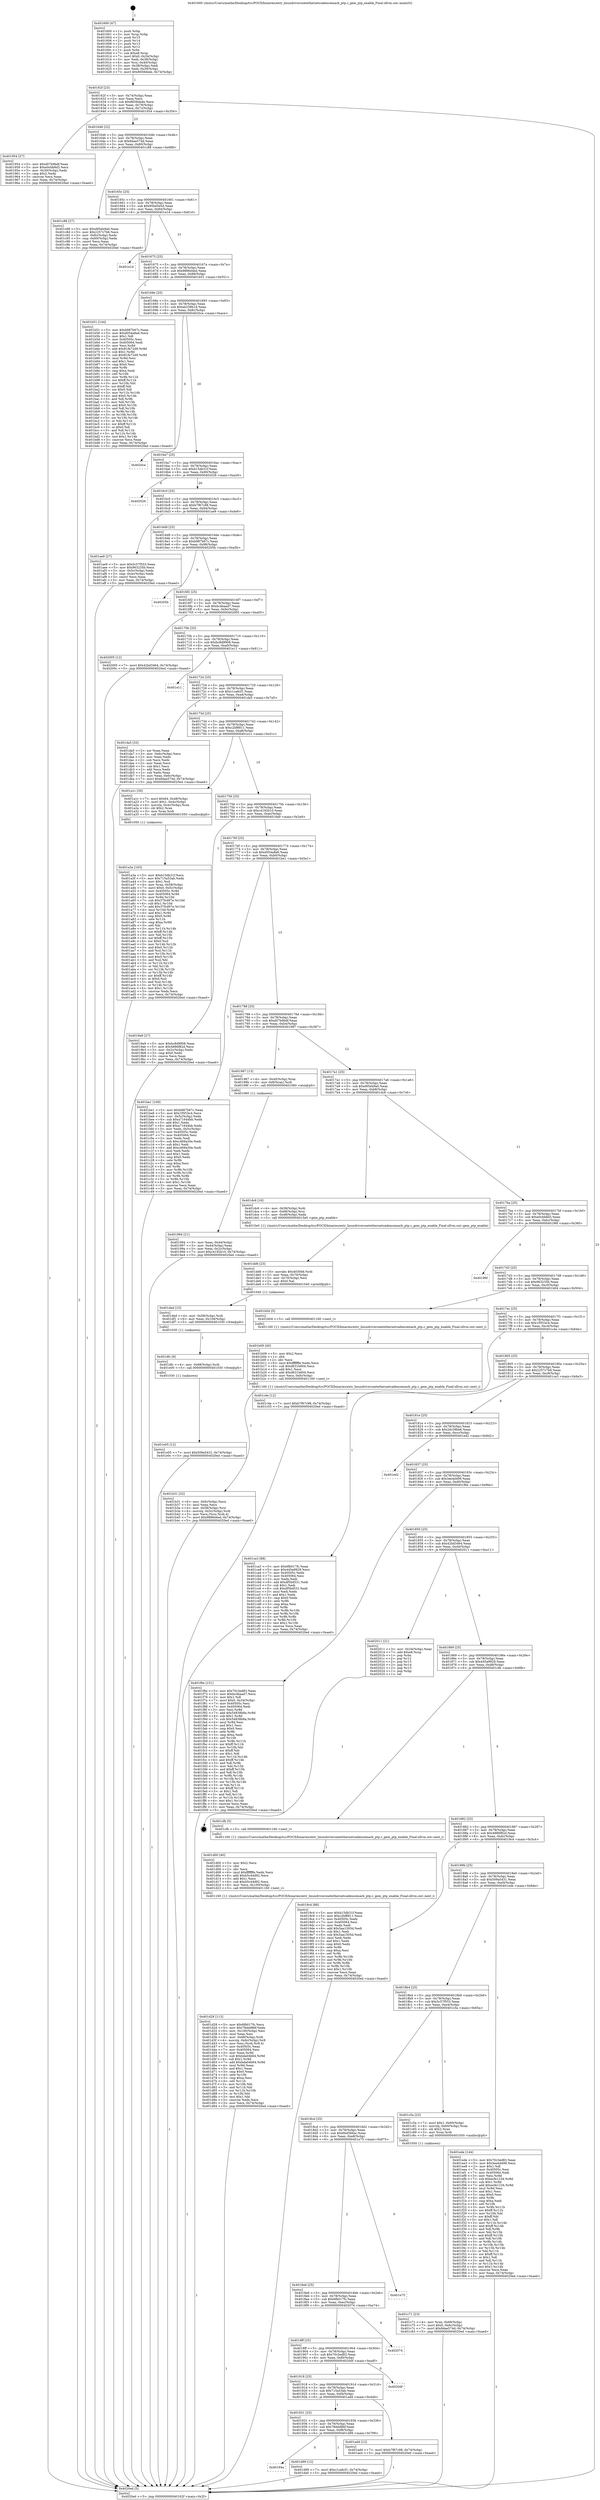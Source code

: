 digraph "0x401600" {
  label = "0x401600 (/mnt/c/Users/mathe/Desktop/tcc/POCII/binaries/extr_linuxdriversnetethernetcadencemacb_ptp.c_gem_ptp_enable_Final-ollvm.out::main(0))"
  labelloc = "t"
  node[shape=record]

  Entry [label="",width=0.3,height=0.3,shape=circle,fillcolor=black,style=filled]
  "0x40162f" [label="{
     0x40162f [23]\l
     | [instrs]\l
     &nbsp;&nbsp;0x40162f \<+3\>: mov -0x74(%rbp),%eax\l
     &nbsp;&nbsp;0x401632 \<+2\>: mov %eax,%ecx\l
     &nbsp;&nbsp;0x401634 \<+6\>: sub $0x8658dede,%ecx\l
     &nbsp;&nbsp;0x40163a \<+3\>: mov %eax,-0x78(%rbp)\l
     &nbsp;&nbsp;0x40163d \<+3\>: mov %ecx,-0x7c(%rbp)\l
     &nbsp;&nbsp;0x401640 \<+6\>: je 0000000000401954 \<main+0x354\>\l
  }"]
  "0x401954" [label="{
     0x401954 [27]\l
     | [instrs]\l
     &nbsp;&nbsp;0x401954 \<+5\>: mov $0xd07b9bdf,%eax\l
     &nbsp;&nbsp;0x401959 \<+5\>: mov $0xe0cbb8d3,%ecx\l
     &nbsp;&nbsp;0x40195e \<+3\>: mov -0x30(%rbp),%edx\l
     &nbsp;&nbsp;0x401961 \<+3\>: cmp $0x2,%edx\l
     &nbsp;&nbsp;0x401964 \<+3\>: cmovne %ecx,%eax\l
     &nbsp;&nbsp;0x401967 \<+3\>: mov %eax,-0x74(%rbp)\l
     &nbsp;&nbsp;0x40196a \<+5\>: jmp 00000000004020ed \<main+0xaed\>\l
  }"]
  "0x401646" [label="{
     0x401646 [22]\l
     | [instrs]\l
     &nbsp;&nbsp;0x401646 \<+5\>: jmp 000000000040164b \<main+0x4b\>\l
     &nbsp;&nbsp;0x40164b \<+3\>: mov -0x78(%rbp),%eax\l
     &nbsp;&nbsp;0x40164e \<+5\>: sub $0x8dae574d,%eax\l
     &nbsp;&nbsp;0x401653 \<+3\>: mov %eax,-0x80(%rbp)\l
     &nbsp;&nbsp;0x401656 \<+6\>: je 0000000000401c88 \<main+0x688\>\l
  }"]
  "0x4020ed" [label="{
     0x4020ed [5]\l
     | [instrs]\l
     &nbsp;&nbsp;0x4020ed \<+5\>: jmp 000000000040162f \<main+0x2f\>\l
  }"]
  "0x401600" [label="{
     0x401600 [47]\l
     | [instrs]\l
     &nbsp;&nbsp;0x401600 \<+1\>: push %rbp\l
     &nbsp;&nbsp;0x401601 \<+3\>: mov %rsp,%rbp\l
     &nbsp;&nbsp;0x401604 \<+2\>: push %r15\l
     &nbsp;&nbsp;0x401606 \<+2\>: push %r14\l
     &nbsp;&nbsp;0x401608 \<+2\>: push %r13\l
     &nbsp;&nbsp;0x40160a \<+2\>: push %r12\l
     &nbsp;&nbsp;0x40160c \<+1\>: push %rbx\l
     &nbsp;&nbsp;0x40160d \<+7\>: sub $0xe8,%rsp\l
     &nbsp;&nbsp;0x401614 \<+7\>: movl $0x0,-0x34(%rbp)\l
     &nbsp;&nbsp;0x40161b \<+3\>: mov %edi,-0x38(%rbp)\l
     &nbsp;&nbsp;0x40161e \<+4\>: mov %rsi,-0x40(%rbp)\l
     &nbsp;&nbsp;0x401622 \<+3\>: mov -0x38(%rbp),%edi\l
     &nbsp;&nbsp;0x401625 \<+3\>: mov %edi,-0x30(%rbp)\l
     &nbsp;&nbsp;0x401628 \<+7\>: movl $0x8658dede,-0x74(%rbp)\l
  }"]
  Exit [label="",width=0.3,height=0.3,shape=circle,fillcolor=black,style=filled,peripheries=2]
  "0x401c88" [label="{
     0x401c88 [27]\l
     | [instrs]\l
     &nbsp;&nbsp;0x401c88 \<+5\>: mov $0xd95eb9a0,%eax\l
     &nbsp;&nbsp;0x401c8d \<+5\>: mov $0x2257c7b6,%ecx\l
     &nbsp;&nbsp;0x401c92 \<+3\>: mov -0x6c(%rbp),%edx\l
     &nbsp;&nbsp;0x401c95 \<+3\>: cmp -0x60(%rbp),%edx\l
     &nbsp;&nbsp;0x401c98 \<+3\>: cmovl %ecx,%eax\l
     &nbsp;&nbsp;0x401c9b \<+3\>: mov %eax,-0x74(%rbp)\l
     &nbsp;&nbsp;0x401c9e \<+5\>: jmp 00000000004020ed \<main+0xaed\>\l
  }"]
  "0x40165c" [label="{
     0x40165c [25]\l
     | [instrs]\l
     &nbsp;&nbsp;0x40165c \<+5\>: jmp 0000000000401661 \<main+0x61\>\l
     &nbsp;&nbsp;0x401661 \<+3\>: mov -0x78(%rbp),%eax\l
     &nbsp;&nbsp;0x401664 \<+5\>: sub $0x95bd5e5d,%eax\l
     &nbsp;&nbsp;0x401669 \<+6\>: mov %eax,-0x84(%rbp)\l
     &nbsp;&nbsp;0x40166f \<+6\>: je 0000000000401e1d \<main+0x81d\>\l
  }"]
  "0x401e05" [label="{
     0x401e05 [12]\l
     | [instrs]\l
     &nbsp;&nbsp;0x401e05 \<+7\>: movl $0x509a5431,-0x74(%rbp)\l
     &nbsp;&nbsp;0x401e0c \<+5\>: jmp 00000000004020ed \<main+0xaed\>\l
  }"]
  "0x401e1d" [label="{
     0x401e1d\l
  }", style=dashed]
  "0x401675" [label="{
     0x401675 [25]\l
     | [instrs]\l
     &nbsp;&nbsp;0x401675 \<+5\>: jmp 000000000040167a \<main+0x7a\>\l
     &nbsp;&nbsp;0x40167a \<+3\>: mov -0x78(%rbp),%eax\l
     &nbsp;&nbsp;0x40167d \<+5\>: sub $0x9886d4ed,%eax\l
     &nbsp;&nbsp;0x401682 \<+6\>: mov %eax,-0x88(%rbp)\l
     &nbsp;&nbsp;0x401688 \<+6\>: je 0000000000401b51 \<main+0x551\>\l
  }"]
  "0x401dfc" [label="{
     0x401dfc [9]\l
     | [instrs]\l
     &nbsp;&nbsp;0x401dfc \<+4\>: mov -0x68(%rbp),%rdi\l
     &nbsp;&nbsp;0x401e00 \<+5\>: call 0000000000401030 \<free@plt\>\l
     | [calls]\l
     &nbsp;&nbsp;0x401030 \{1\} (unknown)\l
  }"]
  "0x401b51" [label="{
     0x401b51 [144]\l
     | [instrs]\l
     &nbsp;&nbsp;0x401b51 \<+5\>: mov $0xb987b67c,%eax\l
     &nbsp;&nbsp;0x401b56 \<+5\>: mov $0xd054a8a6,%ecx\l
     &nbsp;&nbsp;0x401b5b \<+2\>: mov $0x1,%dl\l
     &nbsp;&nbsp;0x401b5d \<+7\>: mov 0x40505c,%esi\l
     &nbsp;&nbsp;0x401b64 \<+7\>: mov 0x405064,%edi\l
     &nbsp;&nbsp;0x401b6b \<+3\>: mov %esi,%r8d\l
     &nbsp;&nbsp;0x401b6e \<+7\>: add $0x81fe72d9,%r8d\l
     &nbsp;&nbsp;0x401b75 \<+4\>: sub $0x1,%r8d\l
     &nbsp;&nbsp;0x401b79 \<+7\>: sub $0x81fe72d9,%r8d\l
     &nbsp;&nbsp;0x401b80 \<+4\>: imul %r8d,%esi\l
     &nbsp;&nbsp;0x401b84 \<+3\>: and $0x1,%esi\l
     &nbsp;&nbsp;0x401b87 \<+3\>: cmp $0x0,%esi\l
     &nbsp;&nbsp;0x401b8a \<+4\>: sete %r9b\l
     &nbsp;&nbsp;0x401b8e \<+3\>: cmp $0xa,%edi\l
     &nbsp;&nbsp;0x401b91 \<+4\>: setl %r10b\l
     &nbsp;&nbsp;0x401b95 \<+3\>: mov %r9b,%r11b\l
     &nbsp;&nbsp;0x401b98 \<+4\>: xor $0xff,%r11b\l
     &nbsp;&nbsp;0x401b9c \<+3\>: mov %r10b,%bl\l
     &nbsp;&nbsp;0x401b9f \<+3\>: xor $0xff,%bl\l
     &nbsp;&nbsp;0x401ba2 \<+3\>: xor $0x0,%dl\l
     &nbsp;&nbsp;0x401ba5 \<+3\>: mov %r11b,%r14b\l
     &nbsp;&nbsp;0x401ba8 \<+4\>: and $0x0,%r14b\l
     &nbsp;&nbsp;0x401bac \<+3\>: and %dl,%r9b\l
     &nbsp;&nbsp;0x401baf \<+3\>: mov %bl,%r15b\l
     &nbsp;&nbsp;0x401bb2 \<+4\>: and $0x0,%r15b\l
     &nbsp;&nbsp;0x401bb6 \<+3\>: and %dl,%r10b\l
     &nbsp;&nbsp;0x401bb9 \<+3\>: or %r9b,%r14b\l
     &nbsp;&nbsp;0x401bbc \<+3\>: or %r10b,%r15b\l
     &nbsp;&nbsp;0x401bbf \<+3\>: xor %r15b,%r14b\l
     &nbsp;&nbsp;0x401bc2 \<+3\>: or %bl,%r11b\l
     &nbsp;&nbsp;0x401bc5 \<+4\>: xor $0xff,%r11b\l
     &nbsp;&nbsp;0x401bc9 \<+3\>: or $0x0,%dl\l
     &nbsp;&nbsp;0x401bcc \<+3\>: and %dl,%r11b\l
     &nbsp;&nbsp;0x401bcf \<+3\>: or %r11b,%r14b\l
     &nbsp;&nbsp;0x401bd2 \<+4\>: test $0x1,%r14b\l
     &nbsp;&nbsp;0x401bd6 \<+3\>: cmovne %ecx,%eax\l
     &nbsp;&nbsp;0x401bd9 \<+3\>: mov %eax,-0x74(%rbp)\l
     &nbsp;&nbsp;0x401bdc \<+5\>: jmp 00000000004020ed \<main+0xaed\>\l
  }"]
  "0x40168e" [label="{
     0x40168e [25]\l
     | [instrs]\l
     &nbsp;&nbsp;0x40168e \<+5\>: jmp 0000000000401693 \<main+0x93\>\l
     &nbsp;&nbsp;0x401693 \<+3\>: mov -0x78(%rbp),%eax\l
     &nbsp;&nbsp;0x401696 \<+5\>: sub $0xab258b1d,%eax\l
     &nbsp;&nbsp;0x40169b \<+6\>: mov %eax,-0x8c(%rbp)\l
     &nbsp;&nbsp;0x4016a1 \<+6\>: je 00000000004020ce \<main+0xace\>\l
  }"]
  "0x401ded" [label="{
     0x401ded [15]\l
     | [instrs]\l
     &nbsp;&nbsp;0x401ded \<+4\>: mov -0x58(%rbp),%rdi\l
     &nbsp;&nbsp;0x401df1 \<+6\>: mov %eax,-0x104(%rbp)\l
     &nbsp;&nbsp;0x401df7 \<+5\>: call 0000000000401030 \<free@plt\>\l
     | [calls]\l
     &nbsp;&nbsp;0x401030 \{1\} (unknown)\l
  }"]
  "0x4020ce" [label="{
     0x4020ce\l
  }", style=dashed]
  "0x4016a7" [label="{
     0x4016a7 [25]\l
     | [instrs]\l
     &nbsp;&nbsp;0x4016a7 \<+5\>: jmp 00000000004016ac \<main+0xac\>\l
     &nbsp;&nbsp;0x4016ac \<+3\>: mov -0x78(%rbp),%eax\l
     &nbsp;&nbsp;0x4016af \<+5\>: sub $0xb15db31f,%eax\l
     &nbsp;&nbsp;0x4016b4 \<+6\>: mov %eax,-0x90(%rbp)\l
     &nbsp;&nbsp;0x4016ba \<+6\>: je 0000000000402026 \<main+0xa26\>\l
  }"]
  "0x401dd6" [label="{
     0x401dd6 [23]\l
     | [instrs]\l
     &nbsp;&nbsp;0x401dd6 \<+10\>: movabs $0x4030b6,%rdi\l
     &nbsp;&nbsp;0x401de0 \<+3\>: mov %eax,-0x70(%rbp)\l
     &nbsp;&nbsp;0x401de3 \<+3\>: mov -0x70(%rbp),%esi\l
     &nbsp;&nbsp;0x401de6 \<+2\>: mov $0x0,%al\l
     &nbsp;&nbsp;0x401de8 \<+5\>: call 0000000000401040 \<printf@plt\>\l
     | [calls]\l
     &nbsp;&nbsp;0x401040 \{1\} (unknown)\l
  }"]
  "0x402026" [label="{
     0x402026\l
  }", style=dashed]
  "0x4016c0" [label="{
     0x4016c0 [25]\l
     | [instrs]\l
     &nbsp;&nbsp;0x4016c0 \<+5\>: jmp 00000000004016c5 \<main+0xc5\>\l
     &nbsp;&nbsp;0x4016c5 \<+3\>: mov -0x78(%rbp),%eax\l
     &nbsp;&nbsp;0x4016c8 \<+5\>: sub $0xb7f67c98,%eax\l
     &nbsp;&nbsp;0x4016cd \<+6\>: mov %eax,-0x94(%rbp)\l
     &nbsp;&nbsp;0x4016d3 \<+6\>: je 0000000000401ae9 \<main+0x4e9\>\l
  }"]
  "0x40194a" [label="{
     0x40194a\l
  }", style=dashed]
  "0x401ae9" [label="{
     0x401ae9 [27]\l
     | [instrs]\l
     &nbsp;&nbsp;0x401ae9 \<+5\>: mov $0x5c57f553,%eax\l
     &nbsp;&nbsp;0x401aee \<+5\>: mov $0x963235b,%ecx\l
     &nbsp;&nbsp;0x401af3 \<+3\>: mov -0x5c(%rbp),%edx\l
     &nbsp;&nbsp;0x401af6 \<+3\>: cmp -0x4c(%rbp),%edx\l
     &nbsp;&nbsp;0x401af9 \<+3\>: cmovl %ecx,%eax\l
     &nbsp;&nbsp;0x401afc \<+3\>: mov %eax,-0x74(%rbp)\l
     &nbsp;&nbsp;0x401aff \<+5\>: jmp 00000000004020ed \<main+0xaed\>\l
  }"]
  "0x4016d9" [label="{
     0x4016d9 [25]\l
     | [instrs]\l
     &nbsp;&nbsp;0x4016d9 \<+5\>: jmp 00000000004016de \<main+0xde\>\l
     &nbsp;&nbsp;0x4016de \<+3\>: mov -0x78(%rbp),%eax\l
     &nbsp;&nbsp;0x4016e1 \<+5\>: sub $0xb987b67c,%eax\l
     &nbsp;&nbsp;0x4016e6 \<+6\>: mov %eax,-0x98(%rbp)\l
     &nbsp;&nbsp;0x4016ec \<+6\>: je 000000000040205b \<main+0xa5b\>\l
  }"]
  "0x401d99" [label="{
     0x401d99 [12]\l
     | [instrs]\l
     &nbsp;&nbsp;0x401d99 \<+7\>: movl $0xc1ca6cf1,-0x74(%rbp)\l
     &nbsp;&nbsp;0x401da0 \<+5\>: jmp 00000000004020ed \<main+0xaed\>\l
  }"]
  "0x40205b" [label="{
     0x40205b\l
  }", style=dashed]
  "0x4016f2" [label="{
     0x4016f2 [25]\l
     | [instrs]\l
     &nbsp;&nbsp;0x4016f2 \<+5\>: jmp 00000000004016f7 \<main+0xf7\>\l
     &nbsp;&nbsp;0x4016f7 \<+3\>: mov -0x78(%rbp),%eax\l
     &nbsp;&nbsp;0x4016fa \<+5\>: sub $0xbc4baad7,%eax\l
     &nbsp;&nbsp;0x4016ff \<+6\>: mov %eax,-0x9c(%rbp)\l
     &nbsp;&nbsp;0x401705 \<+6\>: je 0000000000402005 \<main+0xa05\>\l
  }"]
  "0x401d28" [label="{
     0x401d28 [113]\l
     | [instrs]\l
     &nbsp;&nbsp;0x401d28 \<+5\>: mov $0x6fb017fc,%ecx\l
     &nbsp;&nbsp;0x401d2d \<+5\>: mov $0x78ddd86f,%edx\l
     &nbsp;&nbsp;0x401d32 \<+6\>: mov -0x100(%rbp),%esi\l
     &nbsp;&nbsp;0x401d38 \<+3\>: imul %eax,%esi\l
     &nbsp;&nbsp;0x401d3b \<+4\>: mov -0x68(%rbp),%rdi\l
     &nbsp;&nbsp;0x401d3f \<+4\>: movslq -0x6c(%rbp),%r8\l
     &nbsp;&nbsp;0x401d43 \<+4\>: mov %esi,(%rdi,%r8,4)\l
     &nbsp;&nbsp;0x401d47 \<+7\>: mov 0x40505c,%eax\l
     &nbsp;&nbsp;0x401d4e \<+7\>: mov 0x405064,%esi\l
     &nbsp;&nbsp;0x401d55 \<+3\>: mov %eax,%r9d\l
     &nbsp;&nbsp;0x401d58 \<+7\>: sub $0xbda04b64,%r9d\l
     &nbsp;&nbsp;0x401d5f \<+4\>: sub $0x1,%r9d\l
     &nbsp;&nbsp;0x401d63 \<+7\>: add $0xbda04b64,%r9d\l
     &nbsp;&nbsp;0x401d6a \<+4\>: imul %r9d,%eax\l
     &nbsp;&nbsp;0x401d6e \<+3\>: and $0x1,%eax\l
     &nbsp;&nbsp;0x401d71 \<+3\>: cmp $0x0,%eax\l
     &nbsp;&nbsp;0x401d74 \<+4\>: sete %r10b\l
     &nbsp;&nbsp;0x401d78 \<+3\>: cmp $0xa,%esi\l
     &nbsp;&nbsp;0x401d7b \<+4\>: setl %r11b\l
     &nbsp;&nbsp;0x401d7f \<+3\>: mov %r10b,%bl\l
     &nbsp;&nbsp;0x401d82 \<+3\>: and %r11b,%bl\l
     &nbsp;&nbsp;0x401d85 \<+3\>: xor %r11b,%r10b\l
     &nbsp;&nbsp;0x401d88 \<+3\>: or %r10b,%bl\l
     &nbsp;&nbsp;0x401d8b \<+3\>: test $0x1,%bl\l
     &nbsp;&nbsp;0x401d8e \<+3\>: cmovne %edx,%ecx\l
     &nbsp;&nbsp;0x401d91 \<+3\>: mov %ecx,-0x74(%rbp)\l
     &nbsp;&nbsp;0x401d94 \<+5\>: jmp 00000000004020ed \<main+0xaed\>\l
  }"]
  "0x402005" [label="{
     0x402005 [12]\l
     | [instrs]\l
     &nbsp;&nbsp;0x402005 \<+7\>: movl $0x42bd3464,-0x74(%rbp)\l
     &nbsp;&nbsp;0x40200c \<+5\>: jmp 00000000004020ed \<main+0xaed\>\l
  }"]
  "0x40170b" [label="{
     0x40170b [25]\l
     | [instrs]\l
     &nbsp;&nbsp;0x40170b \<+5\>: jmp 0000000000401710 \<main+0x110\>\l
     &nbsp;&nbsp;0x401710 \<+3\>: mov -0x78(%rbp),%eax\l
     &nbsp;&nbsp;0x401713 \<+5\>: sub $0xbc8d9908,%eax\l
     &nbsp;&nbsp;0x401718 \<+6\>: mov %eax,-0xa0(%rbp)\l
     &nbsp;&nbsp;0x40171e \<+6\>: je 0000000000401e11 \<main+0x811\>\l
  }"]
  "0x401d00" [label="{
     0x401d00 [40]\l
     | [instrs]\l
     &nbsp;&nbsp;0x401d00 \<+5\>: mov $0x2,%ecx\l
     &nbsp;&nbsp;0x401d05 \<+1\>: cltd\l
     &nbsp;&nbsp;0x401d06 \<+2\>: idiv %ecx\l
     &nbsp;&nbsp;0x401d08 \<+6\>: imul $0xfffffffe,%edx,%ecx\l
     &nbsp;&nbsp;0x401d0e \<+6\>: add $0xb5c44d92,%ecx\l
     &nbsp;&nbsp;0x401d14 \<+3\>: add $0x1,%ecx\l
     &nbsp;&nbsp;0x401d17 \<+6\>: sub $0xb5c44d92,%ecx\l
     &nbsp;&nbsp;0x401d1d \<+6\>: mov %ecx,-0x100(%rbp)\l
     &nbsp;&nbsp;0x401d23 \<+5\>: call 0000000000401160 \<next_i\>\l
     | [calls]\l
     &nbsp;&nbsp;0x401160 \{1\} (/mnt/c/Users/mathe/Desktop/tcc/POCII/binaries/extr_linuxdriversnetethernetcadencemacb_ptp.c_gem_ptp_enable_Final-ollvm.out::next_i)\l
  }"]
  "0x401e11" [label="{
     0x401e11\l
  }", style=dashed]
  "0x401724" [label="{
     0x401724 [25]\l
     | [instrs]\l
     &nbsp;&nbsp;0x401724 \<+5\>: jmp 0000000000401729 \<main+0x129\>\l
     &nbsp;&nbsp;0x401729 \<+3\>: mov -0x78(%rbp),%eax\l
     &nbsp;&nbsp;0x40172c \<+5\>: sub $0xc1ca6cf1,%eax\l
     &nbsp;&nbsp;0x401731 \<+6\>: mov %eax,-0xa4(%rbp)\l
     &nbsp;&nbsp;0x401737 \<+6\>: je 0000000000401da5 \<main+0x7a5\>\l
  }"]
  "0x401c71" [label="{
     0x401c71 [23]\l
     | [instrs]\l
     &nbsp;&nbsp;0x401c71 \<+4\>: mov %rax,-0x68(%rbp)\l
     &nbsp;&nbsp;0x401c75 \<+7\>: movl $0x0,-0x6c(%rbp)\l
     &nbsp;&nbsp;0x401c7c \<+7\>: movl $0x8dae574d,-0x74(%rbp)\l
     &nbsp;&nbsp;0x401c83 \<+5\>: jmp 00000000004020ed \<main+0xaed\>\l
  }"]
  "0x401da5" [label="{
     0x401da5 [33]\l
     | [instrs]\l
     &nbsp;&nbsp;0x401da5 \<+2\>: xor %eax,%eax\l
     &nbsp;&nbsp;0x401da7 \<+3\>: mov -0x6c(%rbp),%ecx\l
     &nbsp;&nbsp;0x401daa \<+2\>: mov %eax,%edx\l
     &nbsp;&nbsp;0x401dac \<+2\>: sub %ecx,%edx\l
     &nbsp;&nbsp;0x401dae \<+2\>: mov %eax,%ecx\l
     &nbsp;&nbsp;0x401db0 \<+3\>: sub $0x1,%ecx\l
     &nbsp;&nbsp;0x401db3 \<+2\>: add %ecx,%edx\l
     &nbsp;&nbsp;0x401db5 \<+2\>: sub %edx,%eax\l
     &nbsp;&nbsp;0x401db7 \<+3\>: mov %eax,-0x6c(%rbp)\l
     &nbsp;&nbsp;0x401dba \<+7\>: movl $0x8dae574d,-0x74(%rbp)\l
     &nbsp;&nbsp;0x401dc1 \<+5\>: jmp 00000000004020ed \<main+0xaed\>\l
  }"]
  "0x40173d" [label="{
     0x40173d [25]\l
     | [instrs]\l
     &nbsp;&nbsp;0x40173d \<+5\>: jmp 0000000000401742 \<main+0x142\>\l
     &nbsp;&nbsp;0x401742 \<+3\>: mov -0x78(%rbp),%eax\l
     &nbsp;&nbsp;0x401745 \<+5\>: sub $0xc2bf8811,%eax\l
     &nbsp;&nbsp;0x40174a \<+6\>: mov %eax,-0xa8(%rbp)\l
     &nbsp;&nbsp;0x401750 \<+6\>: je 0000000000401a1c \<main+0x41c\>\l
  }"]
  "0x401b31" [label="{
     0x401b31 [32]\l
     | [instrs]\l
     &nbsp;&nbsp;0x401b31 \<+6\>: mov -0xfc(%rbp),%ecx\l
     &nbsp;&nbsp;0x401b37 \<+3\>: imul %eax,%ecx\l
     &nbsp;&nbsp;0x401b3a \<+4\>: mov -0x58(%rbp),%rsi\l
     &nbsp;&nbsp;0x401b3e \<+4\>: movslq -0x5c(%rbp),%rdi\l
     &nbsp;&nbsp;0x401b42 \<+3\>: mov %ecx,(%rsi,%rdi,4)\l
     &nbsp;&nbsp;0x401b45 \<+7\>: movl $0x9886d4ed,-0x74(%rbp)\l
     &nbsp;&nbsp;0x401b4c \<+5\>: jmp 00000000004020ed \<main+0xaed\>\l
  }"]
  "0x401a1c" [label="{
     0x401a1c [30]\l
     | [instrs]\l
     &nbsp;&nbsp;0x401a1c \<+7\>: movl $0x64,-0x48(%rbp)\l
     &nbsp;&nbsp;0x401a23 \<+7\>: movl $0x1,-0x4c(%rbp)\l
     &nbsp;&nbsp;0x401a2a \<+4\>: movslq -0x4c(%rbp),%rax\l
     &nbsp;&nbsp;0x401a2e \<+4\>: shl $0x2,%rax\l
     &nbsp;&nbsp;0x401a32 \<+3\>: mov %rax,%rdi\l
     &nbsp;&nbsp;0x401a35 \<+5\>: call 0000000000401050 \<malloc@plt\>\l
     | [calls]\l
     &nbsp;&nbsp;0x401050 \{1\} (unknown)\l
  }"]
  "0x401756" [label="{
     0x401756 [25]\l
     | [instrs]\l
     &nbsp;&nbsp;0x401756 \<+5\>: jmp 000000000040175b \<main+0x15b\>\l
     &nbsp;&nbsp;0x40175b \<+3\>: mov -0x78(%rbp),%eax\l
     &nbsp;&nbsp;0x40175e \<+5\>: sub $0xc4192b10,%eax\l
     &nbsp;&nbsp;0x401763 \<+6\>: mov %eax,-0xac(%rbp)\l
     &nbsp;&nbsp;0x401769 \<+6\>: je 00000000004019a9 \<main+0x3a9\>\l
  }"]
  "0x401b09" [label="{
     0x401b09 [40]\l
     | [instrs]\l
     &nbsp;&nbsp;0x401b09 \<+5\>: mov $0x2,%ecx\l
     &nbsp;&nbsp;0x401b0e \<+1\>: cltd\l
     &nbsp;&nbsp;0x401b0f \<+2\>: idiv %ecx\l
     &nbsp;&nbsp;0x401b11 \<+6\>: imul $0xfffffffe,%edx,%ecx\l
     &nbsp;&nbsp;0x401b17 \<+6\>: sub $0xd631b604,%ecx\l
     &nbsp;&nbsp;0x401b1d \<+3\>: add $0x1,%ecx\l
     &nbsp;&nbsp;0x401b20 \<+6\>: add $0xd631b604,%ecx\l
     &nbsp;&nbsp;0x401b26 \<+6\>: mov %ecx,-0xfc(%rbp)\l
     &nbsp;&nbsp;0x401b2c \<+5\>: call 0000000000401160 \<next_i\>\l
     | [calls]\l
     &nbsp;&nbsp;0x401160 \{1\} (/mnt/c/Users/mathe/Desktop/tcc/POCII/binaries/extr_linuxdriversnetethernetcadencemacb_ptp.c_gem_ptp_enable_Final-ollvm.out::next_i)\l
  }"]
  "0x4019a9" [label="{
     0x4019a9 [27]\l
     | [instrs]\l
     &nbsp;&nbsp;0x4019a9 \<+5\>: mov $0xbc8d9908,%eax\l
     &nbsp;&nbsp;0x4019ae \<+5\>: mov $0x4886f82d,%ecx\l
     &nbsp;&nbsp;0x4019b3 \<+3\>: mov -0x2c(%rbp),%edx\l
     &nbsp;&nbsp;0x4019b6 \<+3\>: cmp $0x0,%edx\l
     &nbsp;&nbsp;0x4019b9 \<+3\>: cmove %ecx,%eax\l
     &nbsp;&nbsp;0x4019bc \<+3\>: mov %eax,-0x74(%rbp)\l
     &nbsp;&nbsp;0x4019bf \<+5\>: jmp 00000000004020ed \<main+0xaed\>\l
  }"]
  "0x40176f" [label="{
     0x40176f [25]\l
     | [instrs]\l
     &nbsp;&nbsp;0x40176f \<+5\>: jmp 0000000000401774 \<main+0x174\>\l
     &nbsp;&nbsp;0x401774 \<+3\>: mov -0x78(%rbp),%eax\l
     &nbsp;&nbsp;0x401777 \<+5\>: sub $0xd054a8a6,%eax\l
     &nbsp;&nbsp;0x40177c \<+6\>: mov %eax,-0xb0(%rbp)\l
     &nbsp;&nbsp;0x401782 \<+6\>: je 0000000000401be1 \<main+0x5e1\>\l
  }"]
  "0x401931" [label="{
     0x401931 [25]\l
     | [instrs]\l
     &nbsp;&nbsp;0x401931 \<+5\>: jmp 0000000000401936 \<main+0x336\>\l
     &nbsp;&nbsp;0x401936 \<+3\>: mov -0x78(%rbp),%eax\l
     &nbsp;&nbsp;0x401939 \<+5\>: sub $0x78ddd86f,%eax\l
     &nbsp;&nbsp;0x40193e \<+6\>: mov %eax,-0xf8(%rbp)\l
     &nbsp;&nbsp;0x401944 \<+6\>: je 0000000000401d99 \<main+0x799\>\l
  }"]
  "0x401be1" [label="{
     0x401be1 [109]\l
     | [instrs]\l
     &nbsp;&nbsp;0x401be1 \<+5\>: mov $0xb987b67c,%eax\l
     &nbsp;&nbsp;0x401be6 \<+5\>: mov $0x1f5f1bc4,%ecx\l
     &nbsp;&nbsp;0x401beb \<+3\>: mov -0x5c(%rbp),%edx\l
     &nbsp;&nbsp;0x401bee \<+6\>: sub $0xa71644bb,%edx\l
     &nbsp;&nbsp;0x401bf4 \<+3\>: add $0x1,%edx\l
     &nbsp;&nbsp;0x401bf7 \<+6\>: add $0xa71644bb,%edx\l
     &nbsp;&nbsp;0x401bfd \<+3\>: mov %edx,-0x5c(%rbp)\l
     &nbsp;&nbsp;0x401c00 \<+7\>: mov 0x40505c,%edx\l
     &nbsp;&nbsp;0x401c07 \<+7\>: mov 0x405064,%esi\l
     &nbsp;&nbsp;0x401c0e \<+2\>: mov %edx,%edi\l
     &nbsp;&nbsp;0x401c10 \<+6\>: sub $0xc469a30e,%edi\l
     &nbsp;&nbsp;0x401c16 \<+3\>: sub $0x1,%edi\l
     &nbsp;&nbsp;0x401c19 \<+6\>: add $0xc469a30e,%edi\l
     &nbsp;&nbsp;0x401c1f \<+3\>: imul %edi,%edx\l
     &nbsp;&nbsp;0x401c22 \<+3\>: and $0x1,%edx\l
     &nbsp;&nbsp;0x401c25 \<+3\>: cmp $0x0,%edx\l
     &nbsp;&nbsp;0x401c28 \<+4\>: sete %r8b\l
     &nbsp;&nbsp;0x401c2c \<+3\>: cmp $0xa,%esi\l
     &nbsp;&nbsp;0x401c2f \<+4\>: setl %r9b\l
     &nbsp;&nbsp;0x401c33 \<+3\>: mov %r8b,%r10b\l
     &nbsp;&nbsp;0x401c36 \<+3\>: and %r9b,%r10b\l
     &nbsp;&nbsp;0x401c39 \<+3\>: xor %r9b,%r8b\l
     &nbsp;&nbsp;0x401c3c \<+3\>: or %r8b,%r10b\l
     &nbsp;&nbsp;0x401c3f \<+4\>: test $0x1,%r10b\l
     &nbsp;&nbsp;0x401c43 \<+3\>: cmovne %ecx,%eax\l
     &nbsp;&nbsp;0x401c46 \<+3\>: mov %eax,-0x74(%rbp)\l
     &nbsp;&nbsp;0x401c49 \<+5\>: jmp 00000000004020ed \<main+0xaed\>\l
  }"]
  "0x401788" [label="{
     0x401788 [25]\l
     | [instrs]\l
     &nbsp;&nbsp;0x401788 \<+5\>: jmp 000000000040178d \<main+0x18d\>\l
     &nbsp;&nbsp;0x40178d \<+3\>: mov -0x78(%rbp),%eax\l
     &nbsp;&nbsp;0x401790 \<+5\>: sub $0xd07b9bdf,%eax\l
     &nbsp;&nbsp;0x401795 \<+6\>: mov %eax,-0xb4(%rbp)\l
     &nbsp;&nbsp;0x40179b \<+6\>: je 0000000000401987 \<main+0x387\>\l
  }"]
  "0x401add" [label="{
     0x401add [12]\l
     | [instrs]\l
     &nbsp;&nbsp;0x401add \<+7\>: movl $0xb7f67c98,-0x74(%rbp)\l
     &nbsp;&nbsp;0x401ae4 \<+5\>: jmp 00000000004020ed \<main+0xaed\>\l
  }"]
  "0x401987" [label="{
     0x401987 [13]\l
     | [instrs]\l
     &nbsp;&nbsp;0x401987 \<+4\>: mov -0x40(%rbp),%rax\l
     &nbsp;&nbsp;0x40198b \<+4\>: mov 0x8(%rax),%rdi\l
     &nbsp;&nbsp;0x40198f \<+5\>: call 0000000000401060 \<atoi@plt\>\l
     | [calls]\l
     &nbsp;&nbsp;0x401060 \{1\} (unknown)\l
  }"]
  "0x4017a1" [label="{
     0x4017a1 [25]\l
     | [instrs]\l
     &nbsp;&nbsp;0x4017a1 \<+5\>: jmp 00000000004017a6 \<main+0x1a6\>\l
     &nbsp;&nbsp;0x4017a6 \<+3\>: mov -0x78(%rbp),%eax\l
     &nbsp;&nbsp;0x4017a9 \<+5\>: sub $0xd95eb9a0,%eax\l
     &nbsp;&nbsp;0x4017ae \<+6\>: mov %eax,-0xb8(%rbp)\l
     &nbsp;&nbsp;0x4017b4 \<+6\>: je 0000000000401dc6 \<main+0x7c6\>\l
  }"]
  "0x401994" [label="{
     0x401994 [21]\l
     | [instrs]\l
     &nbsp;&nbsp;0x401994 \<+3\>: mov %eax,-0x44(%rbp)\l
     &nbsp;&nbsp;0x401997 \<+3\>: mov -0x44(%rbp),%eax\l
     &nbsp;&nbsp;0x40199a \<+3\>: mov %eax,-0x2c(%rbp)\l
     &nbsp;&nbsp;0x40199d \<+7\>: movl $0xc4192b10,-0x74(%rbp)\l
     &nbsp;&nbsp;0x4019a4 \<+5\>: jmp 00000000004020ed \<main+0xaed\>\l
  }"]
  "0x401918" [label="{
     0x401918 [25]\l
     | [instrs]\l
     &nbsp;&nbsp;0x401918 \<+5\>: jmp 000000000040191d \<main+0x31d\>\l
     &nbsp;&nbsp;0x40191d \<+3\>: mov -0x78(%rbp),%eax\l
     &nbsp;&nbsp;0x401920 \<+5\>: sub $0x715a53ab,%eax\l
     &nbsp;&nbsp;0x401925 \<+6\>: mov %eax,-0xf4(%rbp)\l
     &nbsp;&nbsp;0x40192b \<+6\>: je 0000000000401add \<main+0x4dd\>\l
  }"]
  "0x401dc6" [label="{
     0x401dc6 [16]\l
     | [instrs]\l
     &nbsp;&nbsp;0x401dc6 \<+4\>: mov -0x58(%rbp),%rdi\l
     &nbsp;&nbsp;0x401dca \<+4\>: mov -0x68(%rbp),%rsi\l
     &nbsp;&nbsp;0x401dce \<+3\>: mov -0x48(%rbp),%edx\l
     &nbsp;&nbsp;0x401dd1 \<+5\>: call 00000000004015e0 \<gem_ptp_enable\>\l
     | [calls]\l
     &nbsp;&nbsp;0x4015e0 \{1\} (/mnt/c/Users/mathe/Desktop/tcc/POCII/binaries/extr_linuxdriversnetethernetcadencemacb_ptp.c_gem_ptp_enable_Final-ollvm.out::gem_ptp_enable)\l
  }"]
  "0x4017ba" [label="{
     0x4017ba [25]\l
     | [instrs]\l
     &nbsp;&nbsp;0x4017ba \<+5\>: jmp 00000000004017bf \<main+0x1bf\>\l
     &nbsp;&nbsp;0x4017bf \<+3\>: mov -0x78(%rbp),%eax\l
     &nbsp;&nbsp;0x4017c2 \<+5\>: sub $0xe0cbb8d3,%eax\l
     &nbsp;&nbsp;0x4017c7 \<+6\>: mov %eax,-0xbc(%rbp)\l
     &nbsp;&nbsp;0x4017cd \<+6\>: je 000000000040196f \<main+0x36f\>\l
  }"]
  "0x4020df" [label="{
     0x4020df\l
  }", style=dashed]
  "0x40196f" [label="{
     0x40196f\l
  }", style=dashed]
  "0x4017d3" [label="{
     0x4017d3 [25]\l
     | [instrs]\l
     &nbsp;&nbsp;0x4017d3 \<+5\>: jmp 00000000004017d8 \<main+0x1d8\>\l
     &nbsp;&nbsp;0x4017d8 \<+3\>: mov -0x78(%rbp),%eax\l
     &nbsp;&nbsp;0x4017db \<+5\>: sub $0x963235b,%eax\l
     &nbsp;&nbsp;0x4017e0 \<+6\>: mov %eax,-0xc0(%rbp)\l
     &nbsp;&nbsp;0x4017e6 \<+6\>: je 0000000000401b04 \<main+0x504\>\l
  }"]
  "0x4018ff" [label="{
     0x4018ff [25]\l
     | [instrs]\l
     &nbsp;&nbsp;0x4018ff \<+5\>: jmp 0000000000401904 \<main+0x304\>\l
     &nbsp;&nbsp;0x401904 \<+3\>: mov -0x78(%rbp),%eax\l
     &nbsp;&nbsp;0x401907 \<+5\>: sub $0x70c3ed83,%eax\l
     &nbsp;&nbsp;0x40190c \<+6\>: mov %eax,-0xf0(%rbp)\l
     &nbsp;&nbsp;0x401912 \<+6\>: je 00000000004020df \<main+0xadf\>\l
  }"]
  "0x401b04" [label="{
     0x401b04 [5]\l
     | [instrs]\l
     &nbsp;&nbsp;0x401b04 \<+5\>: call 0000000000401160 \<next_i\>\l
     | [calls]\l
     &nbsp;&nbsp;0x401160 \{1\} (/mnt/c/Users/mathe/Desktop/tcc/POCII/binaries/extr_linuxdriversnetethernetcadencemacb_ptp.c_gem_ptp_enable_Final-ollvm.out::next_i)\l
  }"]
  "0x4017ec" [label="{
     0x4017ec [25]\l
     | [instrs]\l
     &nbsp;&nbsp;0x4017ec \<+5\>: jmp 00000000004017f1 \<main+0x1f1\>\l
     &nbsp;&nbsp;0x4017f1 \<+3\>: mov -0x78(%rbp),%eax\l
     &nbsp;&nbsp;0x4017f4 \<+5\>: sub $0x1f5f1bc4,%eax\l
     &nbsp;&nbsp;0x4017f9 \<+6\>: mov %eax,-0xc4(%rbp)\l
     &nbsp;&nbsp;0x4017ff \<+6\>: je 0000000000401c4e \<main+0x64e\>\l
  }"]
  "0x402074" [label="{
     0x402074\l
  }", style=dashed]
  "0x401c4e" [label="{
     0x401c4e [12]\l
     | [instrs]\l
     &nbsp;&nbsp;0x401c4e \<+7\>: movl $0xb7f67c98,-0x74(%rbp)\l
     &nbsp;&nbsp;0x401c55 \<+5\>: jmp 00000000004020ed \<main+0xaed\>\l
  }"]
  "0x401805" [label="{
     0x401805 [25]\l
     | [instrs]\l
     &nbsp;&nbsp;0x401805 \<+5\>: jmp 000000000040180a \<main+0x20a\>\l
     &nbsp;&nbsp;0x40180a \<+3\>: mov -0x78(%rbp),%eax\l
     &nbsp;&nbsp;0x40180d \<+5\>: sub $0x2257c7b6,%eax\l
     &nbsp;&nbsp;0x401812 \<+6\>: mov %eax,-0xc8(%rbp)\l
     &nbsp;&nbsp;0x401818 \<+6\>: je 0000000000401ca3 \<main+0x6a3\>\l
  }"]
  "0x4018e6" [label="{
     0x4018e6 [25]\l
     | [instrs]\l
     &nbsp;&nbsp;0x4018e6 \<+5\>: jmp 00000000004018eb \<main+0x2eb\>\l
     &nbsp;&nbsp;0x4018eb \<+3\>: mov -0x78(%rbp),%eax\l
     &nbsp;&nbsp;0x4018ee \<+5\>: sub $0x6fb017fc,%eax\l
     &nbsp;&nbsp;0x4018f3 \<+6\>: mov %eax,-0xec(%rbp)\l
     &nbsp;&nbsp;0x4018f9 \<+6\>: je 0000000000402074 \<main+0xa74\>\l
  }"]
  "0x401ca3" [label="{
     0x401ca3 [88]\l
     | [instrs]\l
     &nbsp;&nbsp;0x401ca3 \<+5\>: mov $0x6fb017fc,%eax\l
     &nbsp;&nbsp;0x401ca8 \<+5\>: mov $0x445a9929,%ecx\l
     &nbsp;&nbsp;0x401cad \<+7\>: mov 0x40505c,%edx\l
     &nbsp;&nbsp;0x401cb4 \<+7\>: mov 0x405064,%esi\l
     &nbsp;&nbsp;0x401cbb \<+2\>: mov %edx,%edi\l
     &nbsp;&nbsp;0x401cbd \<+6\>: add $0xdf5bd531,%edi\l
     &nbsp;&nbsp;0x401cc3 \<+3\>: sub $0x1,%edi\l
     &nbsp;&nbsp;0x401cc6 \<+6\>: sub $0xdf5bd531,%edi\l
     &nbsp;&nbsp;0x401ccc \<+3\>: imul %edi,%edx\l
     &nbsp;&nbsp;0x401ccf \<+3\>: and $0x1,%edx\l
     &nbsp;&nbsp;0x401cd2 \<+3\>: cmp $0x0,%edx\l
     &nbsp;&nbsp;0x401cd5 \<+4\>: sete %r8b\l
     &nbsp;&nbsp;0x401cd9 \<+3\>: cmp $0xa,%esi\l
     &nbsp;&nbsp;0x401cdc \<+4\>: setl %r9b\l
     &nbsp;&nbsp;0x401ce0 \<+3\>: mov %r8b,%r10b\l
     &nbsp;&nbsp;0x401ce3 \<+3\>: and %r9b,%r10b\l
     &nbsp;&nbsp;0x401ce6 \<+3\>: xor %r9b,%r8b\l
     &nbsp;&nbsp;0x401ce9 \<+3\>: or %r8b,%r10b\l
     &nbsp;&nbsp;0x401cec \<+4\>: test $0x1,%r10b\l
     &nbsp;&nbsp;0x401cf0 \<+3\>: cmovne %ecx,%eax\l
     &nbsp;&nbsp;0x401cf3 \<+3\>: mov %eax,-0x74(%rbp)\l
     &nbsp;&nbsp;0x401cf6 \<+5\>: jmp 00000000004020ed \<main+0xaed\>\l
  }"]
  "0x40181e" [label="{
     0x40181e [25]\l
     | [instrs]\l
     &nbsp;&nbsp;0x40181e \<+5\>: jmp 0000000000401823 \<main+0x223\>\l
     &nbsp;&nbsp;0x401823 \<+3\>: mov -0x78(%rbp),%eax\l
     &nbsp;&nbsp;0x401826 \<+5\>: sub $0x2dc39be6,%eax\l
     &nbsp;&nbsp;0x40182b \<+6\>: mov %eax,-0xcc(%rbp)\l
     &nbsp;&nbsp;0x401831 \<+6\>: je 0000000000401ed2 \<main+0x8d2\>\l
  }"]
  "0x401e75" [label="{
     0x401e75\l
  }", style=dashed]
  "0x401ed2" [label="{
     0x401ed2\l
  }", style=dashed]
  "0x401837" [label="{
     0x401837 [25]\l
     | [instrs]\l
     &nbsp;&nbsp;0x401837 \<+5\>: jmp 000000000040183c \<main+0x23c\>\l
     &nbsp;&nbsp;0x40183c \<+3\>: mov -0x78(%rbp),%eax\l
     &nbsp;&nbsp;0x40183f \<+5\>: sub $0x3ee4d499,%eax\l
     &nbsp;&nbsp;0x401844 \<+6\>: mov %eax,-0xd0(%rbp)\l
     &nbsp;&nbsp;0x40184a \<+6\>: je 0000000000401f6e \<main+0x96e\>\l
  }"]
  "0x4018cd" [label="{
     0x4018cd [25]\l
     | [instrs]\l
     &nbsp;&nbsp;0x4018cd \<+5\>: jmp 00000000004018d2 \<main+0x2d2\>\l
     &nbsp;&nbsp;0x4018d2 \<+3\>: mov -0x78(%rbp),%eax\l
     &nbsp;&nbsp;0x4018d5 \<+5\>: sub $0x6bd566ac,%eax\l
     &nbsp;&nbsp;0x4018da \<+6\>: mov %eax,-0xe8(%rbp)\l
     &nbsp;&nbsp;0x4018e0 \<+6\>: je 0000000000401e75 \<main+0x875\>\l
  }"]
  "0x401f6e" [label="{
     0x401f6e [151]\l
     | [instrs]\l
     &nbsp;&nbsp;0x401f6e \<+5\>: mov $0x70c3ed83,%eax\l
     &nbsp;&nbsp;0x401f73 \<+5\>: mov $0xbc4baad7,%ecx\l
     &nbsp;&nbsp;0x401f78 \<+2\>: mov $0x1,%dl\l
     &nbsp;&nbsp;0x401f7a \<+7\>: movl $0x0,-0x34(%rbp)\l
     &nbsp;&nbsp;0x401f81 \<+7\>: mov 0x40505c,%esi\l
     &nbsp;&nbsp;0x401f88 \<+7\>: mov 0x405064,%edi\l
     &nbsp;&nbsp;0x401f8f \<+3\>: mov %esi,%r8d\l
     &nbsp;&nbsp;0x401f92 \<+7\>: add $0x54838b8a,%r8d\l
     &nbsp;&nbsp;0x401f99 \<+4\>: sub $0x1,%r8d\l
     &nbsp;&nbsp;0x401f9d \<+7\>: sub $0x54838b8a,%r8d\l
     &nbsp;&nbsp;0x401fa4 \<+4\>: imul %r8d,%esi\l
     &nbsp;&nbsp;0x401fa8 \<+3\>: and $0x1,%esi\l
     &nbsp;&nbsp;0x401fab \<+3\>: cmp $0x0,%esi\l
     &nbsp;&nbsp;0x401fae \<+4\>: sete %r9b\l
     &nbsp;&nbsp;0x401fb2 \<+3\>: cmp $0xa,%edi\l
     &nbsp;&nbsp;0x401fb5 \<+4\>: setl %r10b\l
     &nbsp;&nbsp;0x401fb9 \<+3\>: mov %r9b,%r11b\l
     &nbsp;&nbsp;0x401fbc \<+4\>: xor $0xff,%r11b\l
     &nbsp;&nbsp;0x401fc0 \<+3\>: mov %r10b,%bl\l
     &nbsp;&nbsp;0x401fc3 \<+3\>: xor $0xff,%bl\l
     &nbsp;&nbsp;0x401fc6 \<+3\>: xor $0x1,%dl\l
     &nbsp;&nbsp;0x401fc9 \<+3\>: mov %r11b,%r14b\l
     &nbsp;&nbsp;0x401fcc \<+4\>: and $0xff,%r14b\l
     &nbsp;&nbsp;0x401fd0 \<+3\>: and %dl,%r9b\l
     &nbsp;&nbsp;0x401fd3 \<+3\>: mov %bl,%r15b\l
     &nbsp;&nbsp;0x401fd6 \<+4\>: and $0xff,%r15b\l
     &nbsp;&nbsp;0x401fda \<+3\>: and %dl,%r10b\l
     &nbsp;&nbsp;0x401fdd \<+3\>: or %r9b,%r14b\l
     &nbsp;&nbsp;0x401fe0 \<+3\>: or %r10b,%r15b\l
     &nbsp;&nbsp;0x401fe3 \<+3\>: xor %r15b,%r14b\l
     &nbsp;&nbsp;0x401fe6 \<+3\>: or %bl,%r11b\l
     &nbsp;&nbsp;0x401fe9 \<+4\>: xor $0xff,%r11b\l
     &nbsp;&nbsp;0x401fed \<+3\>: or $0x1,%dl\l
     &nbsp;&nbsp;0x401ff0 \<+3\>: and %dl,%r11b\l
     &nbsp;&nbsp;0x401ff3 \<+3\>: or %r11b,%r14b\l
     &nbsp;&nbsp;0x401ff6 \<+4\>: test $0x1,%r14b\l
     &nbsp;&nbsp;0x401ffa \<+3\>: cmovne %ecx,%eax\l
     &nbsp;&nbsp;0x401ffd \<+3\>: mov %eax,-0x74(%rbp)\l
     &nbsp;&nbsp;0x402000 \<+5\>: jmp 00000000004020ed \<main+0xaed\>\l
  }"]
  "0x401850" [label="{
     0x401850 [25]\l
     | [instrs]\l
     &nbsp;&nbsp;0x401850 \<+5\>: jmp 0000000000401855 \<main+0x255\>\l
     &nbsp;&nbsp;0x401855 \<+3\>: mov -0x78(%rbp),%eax\l
     &nbsp;&nbsp;0x401858 \<+5\>: sub $0x42bd3464,%eax\l
     &nbsp;&nbsp;0x40185d \<+6\>: mov %eax,-0xd4(%rbp)\l
     &nbsp;&nbsp;0x401863 \<+6\>: je 0000000000402011 \<main+0xa11\>\l
  }"]
  "0x401c5a" [label="{
     0x401c5a [23]\l
     | [instrs]\l
     &nbsp;&nbsp;0x401c5a \<+7\>: movl $0x1,-0x60(%rbp)\l
     &nbsp;&nbsp;0x401c61 \<+4\>: movslq -0x60(%rbp),%rax\l
     &nbsp;&nbsp;0x401c65 \<+4\>: shl $0x2,%rax\l
     &nbsp;&nbsp;0x401c69 \<+3\>: mov %rax,%rdi\l
     &nbsp;&nbsp;0x401c6c \<+5\>: call 0000000000401050 \<malloc@plt\>\l
     | [calls]\l
     &nbsp;&nbsp;0x401050 \{1\} (unknown)\l
  }"]
  "0x402011" [label="{
     0x402011 [21]\l
     | [instrs]\l
     &nbsp;&nbsp;0x402011 \<+3\>: mov -0x34(%rbp),%eax\l
     &nbsp;&nbsp;0x402014 \<+7\>: add $0xe8,%rsp\l
     &nbsp;&nbsp;0x40201b \<+1\>: pop %rbx\l
     &nbsp;&nbsp;0x40201c \<+2\>: pop %r12\l
     &nbsp;&nbsp;0x40201e \<+2\>: pop %r13\l
     &nbsp;&nbsp;0x402020 \<+2\>: pop %r14\l
     &nbsp;&nbsp;0x402022 \<+2\>: pop %r15\l
     &nbsp;&nbsp;0x402024 \<+1\>: pop %rbp\l
     &nbsp;&nbsp;0x402025 \<+1\>: ret\l
  }"]
  "0x401869" [label="{
     0x401869 [25]\l
     | [instrs]\l
     &nbsp;&nbsp;0x401869 \<+5\>: jmp 000000000040186e \<main+0x26e\>\l
     &nbsp;&nbsp;0x40186e \<+3\>: mov -0x78(%rbp),%eax\l
     &nbsp;&nbsp;0x401871 \<+5\>: sub $0x445a9929,%eax\l
     &nbsp;&nbsp;0x401876 \<+6\>: mov %eax,-0xd8(%rbp)\l
     &nbsp;&nbsp;0x40187c \<+6\>: je 0000000000401cfb \<main+0x6fb\>\l
  }"]
  "0x4018b4" [label="{
     0x4018b4 [25]\l
     | [instrs]\l
     &nbsp;&nbsp;0x4018b4 \<+5\>: jmp 00000000004018b9 \<main+0x2b9\>\l
     &nbsp;&nbsp;0x4018b9 \<+3\>: mov -0x78(%rbp),%eax\l
     &nbsp;&nbsp;0x4018bc \<+5\>: sub $0x5c57f553,%eax\l
     &nbsp;&nbsp;0x4018c1 \<+6\>: mov %eax,-0xe4(%rbp)\l
     &nbsp;&nbsp;0x4018c7 \<+6\>: je 0000000000401c5a \<main+0x65a\>\l
  }"]
  "0x401cfb" [label="{
     0x401cfb [5]\l
     | [instrs]\l
     &nbsp;&nbsp;0x401cfb \<+5\>: call 0000000000401160 \<next_i\>\l
     | [calls]\l
     &nbsp;&nbsp;0x401160 \{1\} (/mnt/c/Users/mathe/Desktop/tcc/POCII/binaries/extr_linuxdriversnetethernetcadencemacb_ptp.c_gem_ptp_enable_Final-ollvm.out::next_i)\l
  }"]
  "0x401882" [label="{
     0x401882 [25]\l
     | [instrs]\l
     &nbsp;&nbsp;0x401882 \<+5\>: jmp 0000000000401887 \<main+0x287\>\l
     &nbsp;&nbsp;0x401887 \<+3\>: mov -0x78(%rbp),%eax\l
     &nbsp;&nbsp;0x40188a \<+5\>: sub $0x4886f82d,%eax\l
     &nbsp;&nbsp;0x40188f \<+6\>: mov %eax,-0xdc(%rbp)\l
     &nbsp;&nbsp;0x401895 \<+6\>: je 00000000004019c4 \<main+0x3c4\>\l
  }"]
  "0x401ede" [label="{
     0x401ede [144]\l
     | [instrs]\l
     &nbsp;&nbsp;0x401ede \<+5\>: mov $0x70c3ed83,%eax\l
     &nbsp;&nbsp;0x401ee3 \<+5\>: mov $0x3ee4d499,%ecx\l
     &nbsp;&nbsp;0x401ee8 \<+2\>: mov $0x1,%dl\l
     &nbsp;&nbsp;0x401eea \<+7\>: mov 0x40505c,%esi\l
     &nbsp;&nbsp;0x401ef1 \<+7\>: mov 0x405064,%edi\l
     &nbsp;&nbsp;0x401ef8 \<+3\>: mov %esi,%r8d\l
     &nbsp;&nbsp;0x401efb \<+7\>: sub $0xecfe1234,%r8d\l
     &nbsp;&nbsp;0x401f02 \<+4\>: sub $0x1,%r8d\l
     &nbsp;&nbsp;0x401f06 \<+7\>: add $0xecfe1234,%r8d\l
     &nbsp;&nbsp;0x401f0d \<+4\>: imul %r8d,%esi\l
     &nbsp;&nbsp;0x401f11 \<+3\>: and $0x1,%esi\l
     &nbsp;&nbsp;0x401f14 \<+3\>: cmp $0x0,%esi\l
     &nbsp;&nbsp;0x401f17 \<+4\>: sete %r9b\l
     &nbsp;&nbsp;0x401f1b \<+3\>: cmp $0xa,%edi\l
     &nbsp;&nbsp;0x401f1e \<+4\>: setl %r10b\l
     &nbsp;&nbsp;0x401f22 \<+3\>: mov %r9b,%r11b\l
     &nbsp;&nbsp;0x401f25 \<+4\>: xor $0xff,%r11b\l
     &nbsp;&nbsp;0x401f29 \<+3\>: mov %r10b,%bl\l
     &nbsp;&nbsp;0x401f2c \<+3\>: xor $0xff,%bl\l
     &nbsp;&nbsp;0x401f2f \<+3\>: xor $0x1,%dl\l
     &nbsp;&nbsp;0x401f32 \<+3\>: mov %r11b,%r14b\l
     &nbsp;&nbsp;0x401f35 \<+4\>: and $0xff,%r14b\l
     &nbsp;&nbsp;0x401f39 \<+3\>: and %dl,%r9b\l
     &nbsp;&nbsp;0x401f3c \<+3\>: mov %bl,%r15b\l
     &nbsp;&nbsp;0x401f3f \<+4\>: and $0xff,%r15b\l
     &nbsp;&nbsp;0x401f43 \<+3\>: and %dl,%r10b\l
     &nbsp;&nbsp;0x401f46 \<+3\>: or %r9b,%r14b\l
     &nbsp;&nbsp;0x401f49 \<+3\>: or %r10b,%r15b\l
     &nbsp;&nbsp;0x401f4c \<+3\>: xor %r15b,%r14b\l
     &nbsp;&nbsp;0x401f4f \<+3\>: or %bl,%r11b\l
     &nbsp;&nbsp;0x401f52 \<+4\>: xor $0xff,%r11b\l
     &nbsp;&nbsp;0x401f56 \<+3\>: or $0x1,%dl\l
     &nbsp;&nbsp;0x401f59 \<+3\>: and %dl,%r11b\l
     &nbsp;&nbsp;0x401f5c \<+3\>: or %r11b,%r14b\l
     &nbsp;&nbsp;0x401f5f \<+4\>: test $0x1,%r14b\l
     &nbsp;&nbsp;0x401f63 \<+3\>: cmovne %ecx,%eax\l
     &nbsp;&nbsp;0x401f66 \<+3\>: mov %eax,-0x74(%rbp)\l
     &nbsp;&nbsp;0x401f69 \<+5\>: jmp 00000000004020ed \<main+0xaed\>\l
  }"]
  "0x4019c4" [label="{
     0x4019c4 [88]\l
     | [instrs]\l
     &nbsp;&nbsp;0x4019c4 \<+5\>: mov $0xb15db31f,%eax\l
     &nbsp;&nbsp;0x4019c9 \<+5\>: mov $0xc2bf8811,%ecx\l
     &nbsp;&nbsp;0x4019ce \<+7\>: mov 0x40505c,%edx\l
     &nbsp;&nbsp;0x4019d5 \<+7\>: mov 0x405064,%esi\l
     &nbsp;&nbsp;0x4019dc \<+2\>: mov %edx,%edi\l
     &nbsp;&nbsp;0x4019de \<+6\>: add $0x5aa1505d,%edi\l
     &nbsp;&nbsp;0x4019e4 \<+3\>: sub $0x1,%edi\l
     &nbsp;&nbsp;0x4019e7 \<+6\>: sub $0x5aa1505d,%edi\l
     &nbsp;&nbsp;0x4019ed \<+3\>: imul %edi,%edx\l
     &nbsp;&nbsp;0x4019f0 \<+3\>: and $0x1,%edx\l
     &nbsp;&nbsp;0x4019f3 \<+3\>: cmp $0x0,%edx\l
     &nbsp;&nbsp;0x4019f6 \<+4\>: sete %r8b\l
     &nbsp;&nbsp;0x4019fa \<+3\>: cmp $0xa,%esi\l
     &nbsp;&nbsp;0x4019fd \<+4\>: setl %r9b\l
     &nbsp;&nbsp;0x401a01 \<+3\>: mov %r8b,%r10b\l
     &nbsp;&nbsp;0x401a04 \<+3\>: and %r9b,%r10b\l
     &nbsp;&nbsp;0x401a07 \<+3\>: xor %r9b,%r8b\l
     &nbsp;&nbsp;0x401a0a \<+3\>: or %r8b,%r10b\l
     &nbsp;&nbsp;0x401a0d \<+4\>: test $0x1,%r10b\l
     &nbsp;&nbsp;0x401a11 \<+3\>: cmovne %ecx,%eax\l
     &nbsp;&nbsp;0x401a14 \<+3\>: mov %eax,-0x74(%rbp)\l
     &nbsp;&nbsp;0x401a17 \<+5\>: jmp 00000000004020ed \<main+0xaed\>\l
  }"]
  "0x40189b" [label="{
     0x40189b [25]\l
     | [instrs]\l
     &nbsp;&nbsp;0x40189b \<+5\>: jmp 00000000004018a0 \<main+0x2a0\>\l
     &nbsp;&nbsp;0x4018a0 \<+3\>: mov -0x78(%rbp),%eax\l
     &nbsp;&nbsp;0x4018a3 \<+5\>: sub $0x509a5431,%eax\l
     &nbsp;&nbsp;0x4018a8 \<+6\>: mov %eax,-0xe0(%rbp)\l
     &nbsp;&nbsp;0x4018ae \<+6\>: je 0000000000401ede \<main+0x8de\>\l
  }"]
  "0x401a3a" [label="{
     0x401a3a [163]\l
     | [instrs]\l
     &nbsp;&nbsp;0x401a3a \<+5\>: mov $0xb15db31f,%ecx\l
     &nbsp;&nbsp;0x401a3f \<+5\>: mov $0x715a53ab,%edx\l
     &nbsp;&nbsp;0x401a44 \<+3\>: mov $0x1,%sil\l
     &nbsp;&nbsp;0x401a47 \<+4\>: mov %rax,-0x58(%rbp)\l
     &nbsp;&nbsp;0x401a4b \<+7\>: movl $0x0,-0x5c(%rbp)\l
     &nbsp;&nbsp;0x401a52 \<+8\>: mov 0x40505c,%r8d\l
     &nbsp;&nbsp;0x401a5a \<+8\>: mov 0x405064,%r9d\l
     &nbsp;&nbsp;0x401a62 \<+3\>: mov %r8d,%r10d\l
     &nbsp;&nbsp;0x401a65 \<+7\>: sub $0x37fcd97e,%r10d\l
     &nbsp;&nbsp;0x401a6c \<+4\>: sub $0x1,%r10d\l
     &nbsp;&nbsp;0x401a70 \<+7\>: add $0x37fcd97e,%r10d\l
     &nbsp;&nbsp;0x401a77 \<+4\>: imul %r10d,%r8d\l
     &nbsp;&nbsp;0x401a7b \<+4\>: and $0x1,%r8d\l
     &nbsp;&nbsp;0x401a7f \<+4\>: cmp $0x0,%r8d\l
     &nbsp;&nbsp;0x401a83 \<+4\>: sete %r11b\l
     &nbsp;&nbsp;0x401a87 \<+4\>: cmp $0xa,%r9d\l
     &nbsp;&nbsp;0x401a8b \<+3\>: setl %bl\l
     &nbsp;&nbsp;0x401a8e \<+3\>: mov %r11b,%r14b\l
     &nbsp;&nbsp;0x401a91 \<+4\>: xor $0xff,%r14b\l
     &nbsp;&nbsp;0x401a95 \<+3\>: mov %bl,%r15b\l
     &nbsp;&nbsp;0x401a98 \<+4\>: xor $0xff,%r15b\l
     &nbsp;&nbsp;0x401a9c \<+4\>: xor $0x0,%sil\l
     &nbsp;&nbsp;0x401aa0 \<+3\>: mov %r14b,%r12b\l
     &nbsp;&nbsp;0x401aa3 \<+4\>: and $0x0,%r12b\l
     &nbsp;&nbsp;0x401aa7 \<+3\>: and %sil,%r11b\l
     &nbsp;&nbsp;0x401aaa \<+3\>: mov %r15b,%r13b\l
     &nbsp;&nbsp;0x401aad \<+4\>: and $0x0,%r13b\l
     &nbsp;&nbsp;0x401ab1 \<+3\>: and %sil,%bl\l
     &nbsp;&nbsp;0x401ab4 \<+3\>: or %r11b,%r12b\l
     &nbsp;&nbsp;0x401ab7 \<+3\>: or %bl,%r13b\l
     &nbsp;&nbsp;0x401aba \<+3\>: xor %r13b,%r12b\l
     &nbsp;&nbsp;0x401abd \<+3\>: or %r15b,%r14b\l
     &nbsp;&nbsp;0x401ac0 \<+4\>: xor $0xff,%r14b\l
     &nbsp;&nbsp;0x401ac4 \<+4\>: or $0x0,%sil\l
     &nbsp;&nbsp;0x401ac8 \<+3\>: and %sil,%r14b\l
     &nbsp;&nbsp;0x401acb \<+3\>: or %r14b,%r12b\l
     &nbsp;&nbsp;0x401ace \<+4\>: test $0x1,%r12b\l
     &nbsp;&nbsp;0x401ad2 \<+3\>: cmovne %edx,%ecx\l
     &nbsp;&nbsp;0x401ad5 \<+3\>: mov %ecx,-0x74(%rbp)\l
     &nbsp;&nbsp;0x401ad8 \<+5\>: jmp 00000000004020ed \<main+0xaed\>\l
  }"]
  Entry -> "0x401600" [label=" 1"]
  "0x40162f" -> "0x401954" [label=" 1"]
  "0x40162f" -> "0x401646" [label=" 23"]
  "0x401954" -> "0x4020ed" [label=" 1"]
  "0x401600" -> "0x40162f" [label=" 1"]
  "0x4020ed" -> "0x40162f" [label=" 23"]
  "0x402011" -> Exit [label=" 1"]
  "0x401646" -> "0x401c88" [label=" 2"]
  "0x401646" -> "0x40165c" [label=" 21"]
  "0x402005" -> "0x4020ed" [label=" 1"]
  "0x40165c" -> "0x401e1d" [label=" 0"]
  "0x40165c" -> "0x401675" [label=" 21"]
  "0x401f6e" -> "0x4020ed" [label=" 1"]
  "0x401675" -> "0x401b51" [label=" 1"]
  "0x401675" -> "0x40168e" [label=" 20"]
  "0x401ede" -> "0x4020ed" [label=" 1"]
  "0x40168e" -> "0x4020ce" [label=" 0"]
  "0x40168e" -> "0x4016a7" [label=" 20"]
  "0x401e05" -> "0x4020ed" [label=" 1"]
  "0x4016a7" -> "0x402026" [label=" 0"]
  "0x4016a7" -> "0x4016c0" [label=" 20"]
  "0x401dfc" -> "0x401e05" [label=" 1"]
  "0x4016c0" -> "0x401ae9" [label=" 2"]
  "0x4016c0" -> "0x4016d9" [label=" 18"]
  "0x401ded" -> "0x401dfc" [label=" 1"]
  "0x4016d9" -> "0x40205b" [label=" 0"]
  "0x4016d9" -> "0x4016f2" [label=" 18"]
  "0x401dd6" -> "0x401ded" [label=" 1"]
  "0x4016f2" -> "0x402005" [label=" 1"]
  "0x4016f2" -> "0x40170b" [label=" 17"]
  "0x401da5" -> "0x4020ed" [label=" 1"]
  "0x40170b" -> "0x401e11" [label=" 0"]
  "0x40170b" -> "0x401724" [label=" 17"]
  "0x401d99" -> "0x4020ed" [label=" 1"]
  "0x401724" -> "0x401da5" [label=" 1"]
  "0x401724" -> "0x40173d" [label=" 16"]
  "0x401931" -> "0x40194a" [label=" 0"]
  "0x40173d" -> "0x401a1c" [label=" 1"]
  "0x40173d" -> "0x401756" [label=" 15"]
  "0x401931" -> "0x401d99" [label=" 1"]
  "0x401756" -> "0x4019a9" [label=" 1"]
  "0x401756" -> "0x40176f" [label=" 14"]
  "0x401dc6" -> "0x401dd6" [label=" 1"]
  "0x40176f" -> "0x401be1" [label=" 1"]
  "0x40176f" -> "0x401788" [label=" 13"]
  "0x401d28" -> "0x4020ed" [label=" 1"]
  "0x401788" -> "0x401987" [label=" 1"]
  "0x401788" -> "0x4017a1" [label=" 12"]
  "0x401987" -> "0x401994" [label=" 1"]
  "0x401994" -> "0x4020ed" [label=" 1"]
  "0x4019a9" -> "0x4020ed" [label=" 1"]
  "0x401d00" -> "0x401d28" [label=" 1"]
  "0x4017a1" -> "0x401dc6" [label=" 1"]
  "0x4017a1" -> "0x4017ba" [label=" 11"]
  "0x401ca3" -> "0x4020ed" [label=" 1"]
  "0x4017ba" -> "0x40196f" [label=" 0"]
  "0x4017ba" -> "0x4017d3" [label=" 11"]
  "0x401c88" -> "0x4020ed" [label=" 2"]
  "0x4017d3" -> "0x401b04" [label=" 1"]
  "0x4017d3" -> "0x4017ec" [label=" 10"]
  "0x401c5a" -> "0x401c71" [label=" 1"]
  "0x4017ec" -> "0x401c4e" [label=" 1"]
  "0x4017ec" -> "0x401805" [label=" 9"]
  "0x401c4e" -> "0x4020ed" [label=" 1"]
  "0x401805" -> "0x401ca3" [label=" 1"]
  "0x401805" -> "0x40181e" [label=" 8"]
  "0x401b51" -> "0x4020ed" [label=" 1"]
  "0x40181e" -> "0x401ed2" [label=" 0"]
  "0x40181e" -> "0x401837" [label=" 8"]
  "0x401b31" -> "0x4020ed" [label=" 1"]
  "0x401837" -> "0x401f6e" [label=" 1"]
  "0x401837" -> "0x401850" [label=" 7"]
  "0x401b04" -> "0x401b09" [label=" 1"]
  "0x401850" -> "0x402011" [label=" 1"]
  "0x401850" -> "0x401869" [label=" 6"]
  "0x401ae9" -> "0x4020ed" [label=" 2"]
  "0x401869" -> "0x401cfb" [label=" 1"]
  "0x401869" -> "0x401882" [label=" 5"]
  "0x401918" -> "0x401931" [label=" 1"]
  "0x401882" -> "0x4019c4" [label=" 1"]
  "0x401882" -> "0x40189b" [label=" 4"]
  "0x4019c4" -> "0x4020ed" [label=" 1"]
  "0x401a1c" -> "0x401a3a" [label=" 1"]
  "0x401a3a" -> "0x4020ed" [label=" 1"]
  "0x401918" -> "0x401add" [label=" 1"]
  "0x40189b" -> "0x401ede" [label=" 1"]
  "0x40189b" -> "0x4018b4" [label=" 3"]
  "0x401add" -> "0x4020ed" [label=" 1"]
  "0x4018b4" -> "0x401c5a" [label=" 1"]
  "0x4018b4" -> "0x4018cd" [label=" 2"]
  "0x401b09" -> "0x401b31" [label=" 1"]
  "0x4018cd" -> "0x401e75" [label=" 0"]
  "0x4018cd" -> "0x4018e6" [label=" 2"]
  "0x401be1" -> "0x4020ed" [label=" 1"]
  "0x4018e6" -> "0x402074" [label=" 0"]
  "0x4018e6" -> "0x4018ff" [label=" 2"]
  "0x401c71" -> "0x4020ed" [label=" 1"]
  "0x4018ff" -> "0x4020df" [label=" 0"]
  "0x4018ff" -> "0x401918" [label=" 2"]
  "0x401cfb" -> "0x401d00" [label=" 1"]
}
